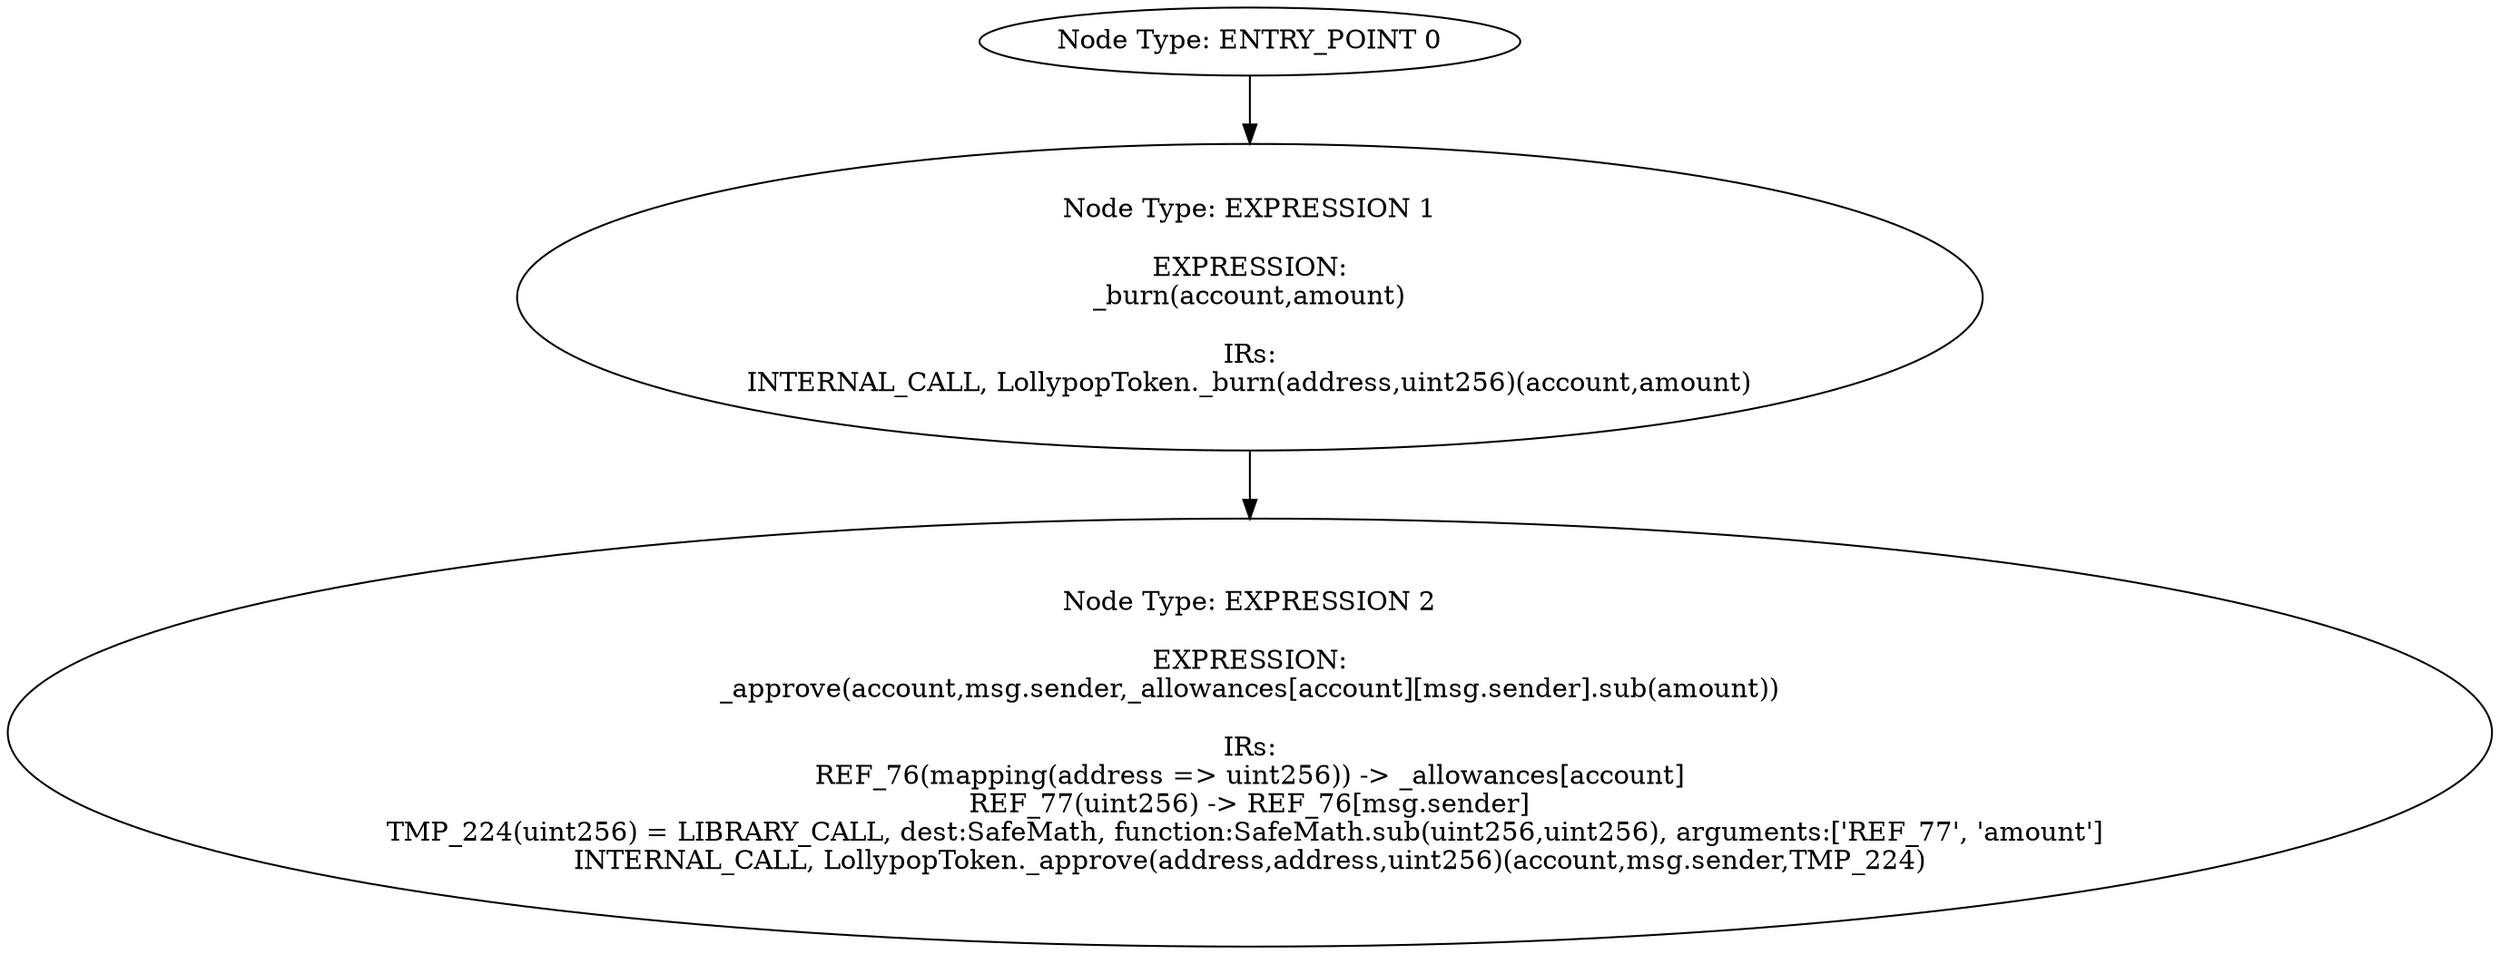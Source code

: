 digraph{
0[label="Node Type: ENTRY_POINT 0
"];
0->1;
1[label="Node Type: EXPRESSION 1

EXPRESSION:
_burn(account,amount)

IRs:
INTERNAL_CALL, LollypopToken._burn(address,uint256)(account,amount)"];
1->2;
2[label="Node Type: EXPRESSION 2

EXPRESSION:
_approve(account,msg.sender,_allowances[account][msg.sender].sub(amount))

IRs:
REF_76(mapping(address => uint256)) -> _allowances[account]
REF_77(uint256) -> REF_76[msg.sender]
TMP_224(uint256) = LIBRARY_CALL, dest:SafeMath, function:SafeMath.sub(uint256,uint256), arguments:['REF_77', 'amount'] 
INTERNAL_CALL, LollypopToken._approve(address,address,uint256)(account,msg.sender,TMP_224)"];
}
